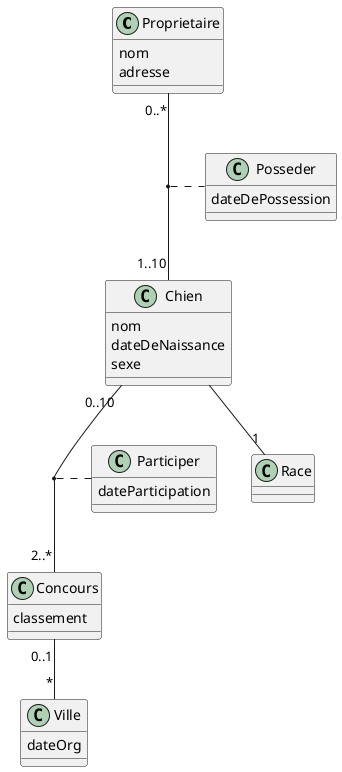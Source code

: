 @startuml
class Proprietaire {
    nom
    adresse
}
class Chien {
    nom
    dateDeNaissance
    sexe
}
class Race {
}
class Ville {
    dateOrg
}

class Concours {
    classement
}
class Participer {
    dateParticipation
}
class Posseder{
    dateDePossession
}

Proprietaire "0..*" -- "1..10" Chien
Chien "0..10" -- "2..*" Concours
Chien  --  "1" Race
Concours "0..1" -- "*" Ville

(Chien, Proprietaire) . Posseder
(Chien, Concours) . Participer
@enduml